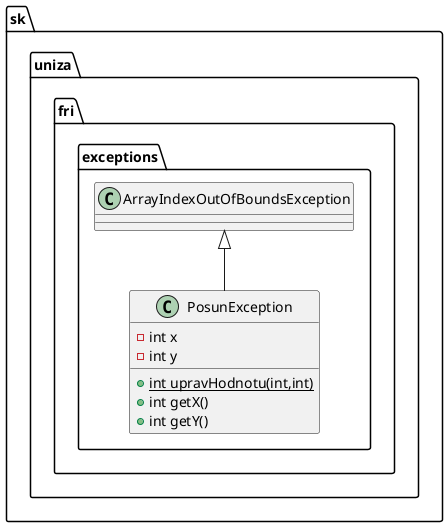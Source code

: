 @startuml
class sk.uniza.fri.exceptions.PosunException {
- int x
- int y
+ {static} int upravHodnotu(int,int)
+ int getX()
+ int getY()
}


sk.uniza.fri.exceptions.ArrayIndexOutOfBoundsException <|-- sk.uniza.fri.exceptions.PosunException
@enduml